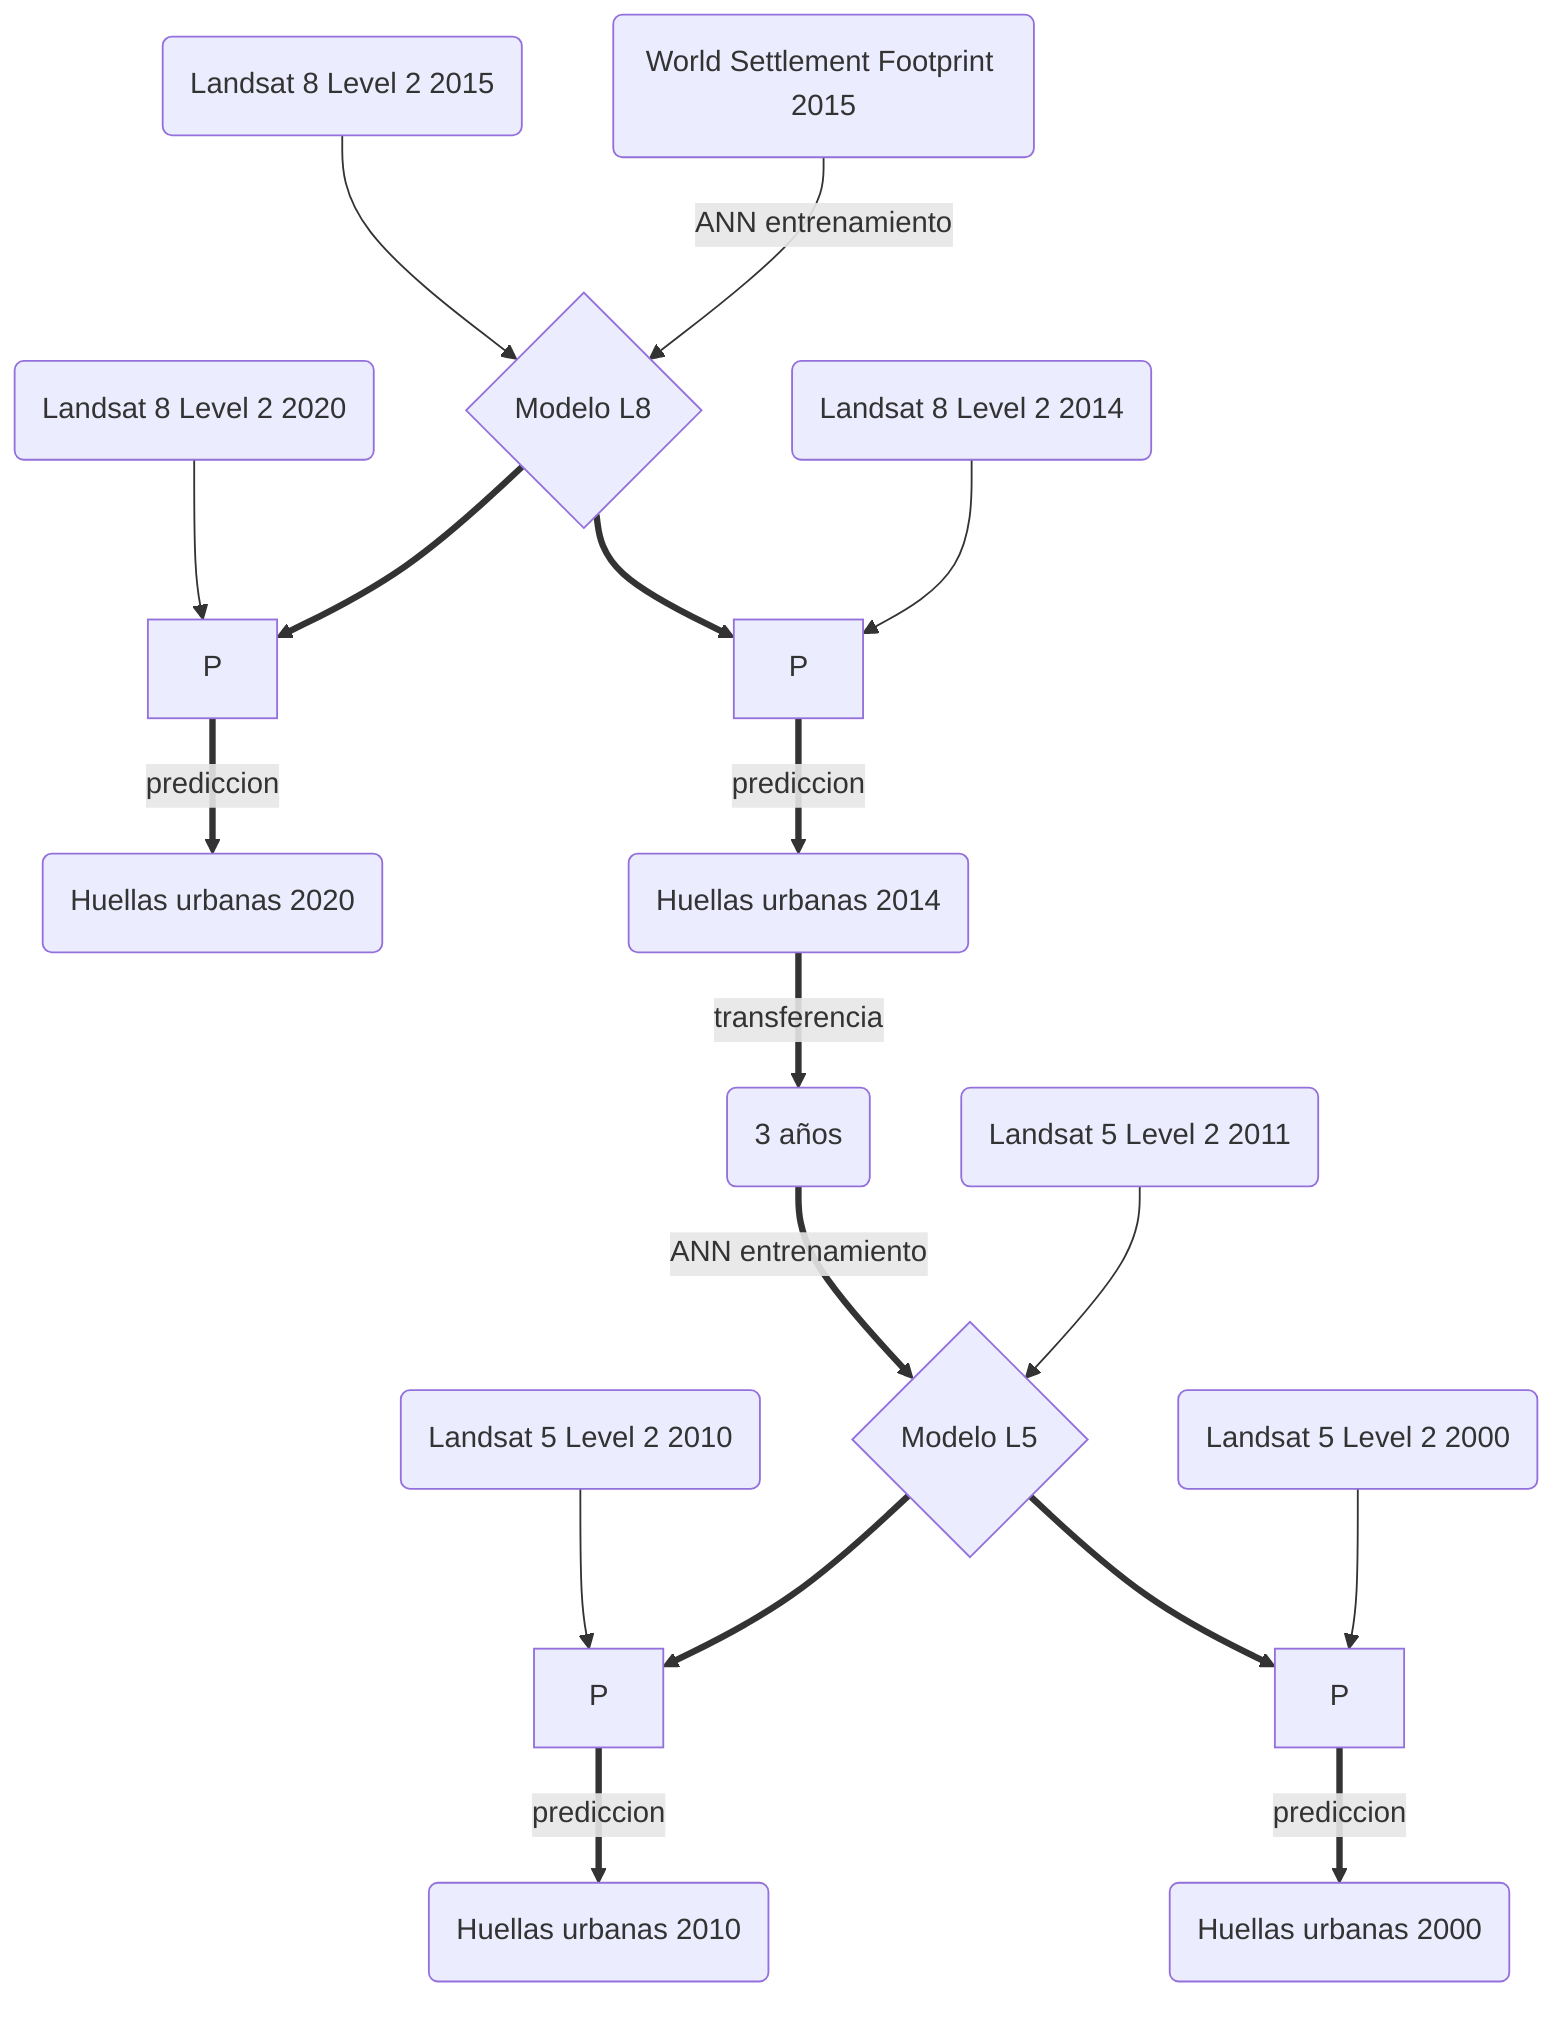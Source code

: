 flowchart TD
    L2015(Landsat 8 Level 2 2015) --> M1(Modelo L8)
    D(World Settlement Footprint 2015) -->|ANN entrenamiento| M1{Modelo L8}
    L2020(Landsat 8 Level 2 2020) --> F2020
    M1 ==> F2020[P]
    M1 ==> F2014[P]
    L2014(Landsat 8 Level 2 2014) --> F2014
    F2020 ==> |prediccion| P2020(Huellas urbanas 2020)
    F2014 ==> |prediccion| P2014(Huellas urbanas 2014)
    P2014 ==> |transferencia| T(3 años)
    T ==> |ANN entrenamiento| M2{Modelo L5}
    L2011(Landsat 5 Level 2 2011) --> M2  
    L2010(Landsat 5 Level 2 2010) --> F2010
    M2 ==> F2010[P]
    M2 ==> F2000[P]
    L2000(Landsat 5 Level 2 2000) --> F2000
    F2000 ==> |prediccion| P2000(Huellas urbanas 2000)
    F2010 ==> |prediccion| P2010(Huellas urbanas 2010)